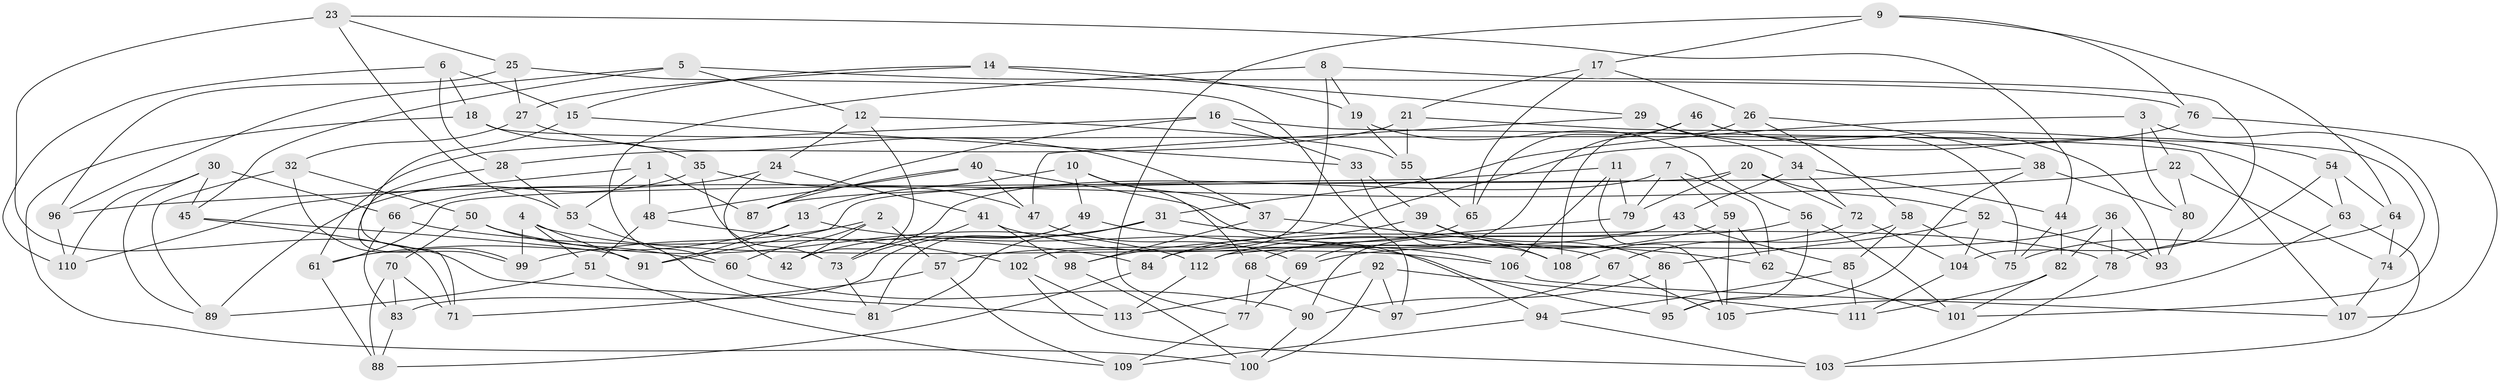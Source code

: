 // coarse degree distribution, {7: 0.014492753623188406, 9: 0.057971014492753624, 10: 0.028985507246376812, 12: 0.028985507246376812, 4: 0.7681159420289855, 3: 0.043478260869565216, 8: 0.028985507246376812, 11: 0.014492753623188406, 5: 0.014492753623188406}
// Generated by graph-tools (version 1.1) at 2025/53/03/04/25 22:53:37]
// undirected, 113 vertices, 226 edges
graph export_dot {
  node [color=gray90,style=filled];
  1;
  2;
  3;
  4;
  5;
  6;
  7;
  8;
  9;
  10;
  11;
  12;
  13;
  14;
  15;
  16;
  17;
  18;
  19;
  20;
  21;
  22;
  23;
  24;
  25;
  26;
  27;
  28;
  29;
  30;
  31;
  32;
  33;
  34;
  35;
  36;
  37;
  38;
  39;
  40;
  41;
  42;
  43;
  44;
  45;
  46;
  47;
  48;
  49;
  50;
  51;
  52;
  53;
  54;
  55;
  56;
  57;
  58;
  59;
  60;
  61;
  62;
  63;
  64;
  65;
  66;
  67;
  68;
  69;
  70;
  71;
  72;
  73;
  74;
  75;
  76;
  77;
  78;
  79;
  80;
  81;
  82;
  83;
  84;
  85;
  86;
  87;
  88;
  89;
  90;
  91;
  92;
  93;
  94;
  95;
  96;
  97;
  98;
  99;
  100;
  101;
  102;
  103;
  104;
  105;
  106;
  107;
  108;
  109;
  110;
  111;
  112;
  113;
  1 -- 53;
  1 -- 48;
  1 -- 110;
  1 -- 87;
  2 -- 42;
  2 -- 60;
  2 -- 57;
  2 -- 99;
  3 -- 31;
  3 -- 80;
  3 -- 22;
  3 -- 101;
  4 -- 106;
  4 -- 51;
  4 -- 99;
  4 -- 91;
  5 -- 76;
  5 -- 12;
  5 -- 45;
  5 -- 96;
  6 -- 28;
  6 -- 18;
  6 -- 110;
  6 -- 15;
  7 -- 73;
  7 -- 59;
  7 -- 79;
  7 -- 62;
  8 -- 104;
  8 -- 19;
  8 -- 102;
  8 -- 60;
  9 -- 77;
  9 -- 17;
  9 -- 64;
  9 -- 76;
  10 -- 68;
  10 -- 37;
  10 -- 49;
  10 -- 13;
  11 -- 79;
  11 -- 91;
  11 -- 106;
  11 -- 105;
  12 -- 24;
  12 -- 42;
  12 -- 55;
  13 -- 95;
  13 -- 91;
  13 -- 61;
  14 -- 15;
  14 -- 29;
  14 -- 19;
  14 -- 27;
  15 -- 99;
  15 -- 33;
  16 -- 87;
  16 -- 33;
  16 -- 107;
  16 -- 61;
  17 -- 65;
  17 -- 26;
  17 -- 21;
  18 -- 35;
  18 -- 74;
  18 -- 100;
  19 -- 56;
  19 -- 55;
  20 -- 52;
  20 -- 72;
  20 -- 79;
  20 -- 61;
  21 -- 28;
  21 -- 55;
  21 -- 63;
  22 -- 74;
  22 -- 96;
  22 -- 80;
  23 -- 44;
  23 -- 25;
  23 -- 71;
  23 -- 53;
  24 -- 66;
  24 -- 41;
  24 -- 42;
  25 -- 96;
  25 -- 27;
  25 -- 97;
  26 -- 38;
  26 -- 58;
  26 -- 108;
  27 -- 37;
  27 -- 32;
  28 -- 71;
  28 -- 53;
  29 -- 75;
  29 -- 47;
  29 -- 34;
  30 -- 45;
  30 -- 66;
  30 -- 110;
  30 -- 89;
  31 -- 81;
  31 -- 42;
  31 -- 78;
  32 -- 89;
  32 -- 99;
  32 -- 50;
  33 -- 39;
  33 -- 108;
  34 -- 72;
  34 -- 44;
  34 -- 43;
  35 -- 73;
  35 -- 47;
  35 -- 89;
  36 -- 93;
  36 -- 78;
  36 -- 69;
  36 -- 82;
  37 -- 67;
  37 -- 98;
  38 -- 80;
  38 -- 87;
  38 -- 95;
  39 -- 86;
  39 -- 108;
  39 -- 84;
  40 -- 48;
  40 -- 47;
  40 -- 87;
  40 -- 94;
  41 -- 98;
  41 -- 106;
  41 -- 73;
  43 -- 90;
  43 -- 57;
  43 -- 85;
  44 -- 82;
  44 -- 75;
  45 -- 91;
  45 -- 113;
  46 -- 93;
  46 -- 69;
  46 -- 54;
  46 -- 65;
  47 -- 69;
  48 -- 102;
  48 -- 51;
  49 -- 62;
  49 -- 81;
  49 -- 83;
  50 -- 112;
  50 -- 60;
  50 -- 70;
  51 -- 109;
  51 -- 89;
  52 -- 93;
  52 -- 86;
  52 -- 104;
  53 -- 81;
  54 -- 78;
  54 -- 63;
  54 -- 64;
  55 -- 65;
  56 -- 95;
  56 -- 101;
  56 -- 84;
  57 -- 71;
  57 -- 109;
  58 -- 75;
  58 -- 85;
  58 -- 67;
  59 -- 105;
  59 -- 62;
  59 -- 112;
  60 -- 90;
  61 -- 88;
  62 -- 101;
  63 -- 105;
  63 -- 103;
  64 -- 75;
  64 -- 74;
  65 -- 68;
  66 -- 83;
  66 -- 84;
  67 -- 105;
  67 -- 97;
  68 -- 97;
  68 -- 77;
  69 -- 77;
  70 -- 83;
  70 -- 71;
  70 -- 88;
  72 -- 104;
  72 -- 108;
  73 -- 81;
  74 -- 107;
  76 -- 107;
  76 -- 98;
  77 -- 109;
  78 -- 103;
  79 -- 112;
  80 -- 93;
  82 -- 111;
  82 -- 101;
  83 -- 88;
  84 -- 88;
  85 -- 111;
  85 -- 94;
  86 -- 95;
  86 -- 90;
  90 -- 100;
  92 -- 111;
  92 -- 100;
  92 -- 97;
  92 -- 113;
  94 -- 109;
  94 -- 103;
  96 -- 110;
  98 -- 100;
  102 -- 113;
  102 -- 103;
  104 -- 111;
  106 -- 107;
  112 -- 113;
}
